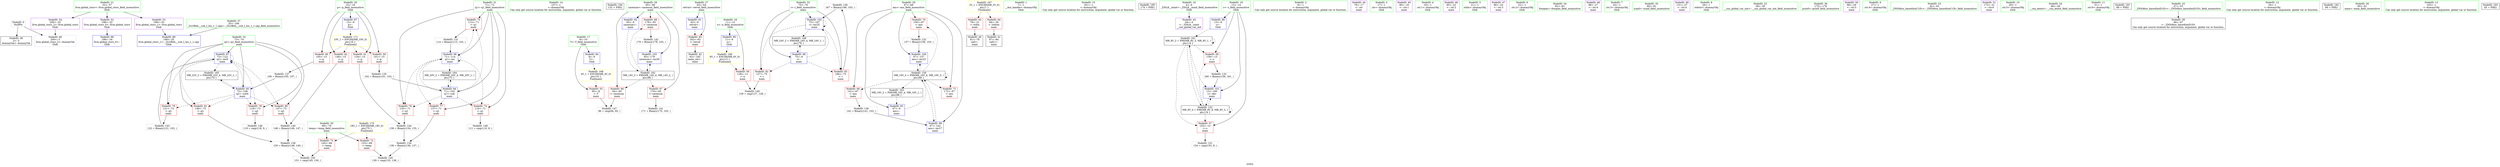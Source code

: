 digraph "SVFG" {
	label="SVFG";

	Node0x565135f77530 [shape=record,color=grey,label="{NodeID: 0\nNullPtr}"];
	Node0x565135f77530 -> Node0x565135f8eed0[style=solid];
	Node0x565135f77530 -> Node0x565135f92b40[style=solid];
	Node0x565135f8f820 [shape=record,color=blue,label="{NodeID: 97\n73\<--122\nq2\<--inc9\nmain\n}"];
	Node0x565135f8f820 -> Node0x565135f92060[style=dashed];
	Node0x565135f8f820 -> Node0x565135f92130[style=dashed];
	Node0x565135f8f820 -> Node0x565135f92200[style=dashed];
	Node0x565135f8f820 -> Node0x565135f922d0[style=dashed];
	Node0x565135f8f820 -> Node0x565135f8f820[style=dashed];
	Node0x565135f8f820 -> Node0x565135fa0470[style=dashed];
	Node0x565135f8dbb0 [shape=record,color=green,label="{NodeID: 14\n107\<--1\n\<--dummyObj\nCan only get source location for instruction, argument, global var or function.}"];
	Node0x565135faa490 [shape=record,color=black,label="{NodeID: 194\n132 = PHI()\n}"];
	Node0x565135f8e650 [shape=record,color=green,label="{NodeID: 28\n65\<--66\ncasenum\<--casenum_field_insensitive\nmain\n}"];
	Node0x565135f8e650 -> Node0x565135f916a0[style=solid];
	Node0x565135f8e650 -> Node0x565135f91770[style=solid];
	Node0x565135f8e650 -> Node0x565135f91840[style=solid];
	Node0x565135f8e650 -> Node0x565135f92d10[style=solid];
	Node0x565135f8e650 -> Node0x565135f8fd00[style=solid];
	Node0x565135f8f270 [shape=record,color=black,label="{NodeID: 42\n62\<--182\nmain_ret\<--\nmain\n}"];
	Node0x565135f900f0 [shape=record,color=grey,label="{NodeID: 139\n167 = Binary(166, 103, )\n}"];
	Node0x565135f900f0 -> Node0x565135f8fc30[style=solid];
	Node0x565135f90e80 [shape=record,color=red,label="{NodeID: 56\n128\<--11\n\<--n\nmain\n}"];
	Node0x565135f90e80 -> Node0x565135f97670[style=solid];
	Node0x565135f919e0 [shape=record,color=red,label="{NodeID: 70\n156\<--67\n\<--ans\nmain\n}"];
	Node0x565135f919e0 -> Node0x565135f95520[style=solid];
	Node0x565135fa0e70 [shape=record,color=yellow,style=double,label="{NodeID: 167\n2V_1 = ENCHI(MR_2V_0)\npts\{1 \}\nFun[main]}"];
	Node0x565135fa0e70 -> Node0x565135f91430[style=dashed];
	Node0x565135fa0e70 -> Node0x565135f91500[style=dashed];
	Node0x565135f92540 [shape=record,color=blue,label="{NodeID: 84\n8\<--9\nT\<--\nGlob }"];
	Node0x565135f92540 -> Node0x565135fa1990[style=dashed];
	Node0x565135f76640 [shape=record,color=green,label="{NodeID: 1\n7\<--1\n__dso_handle\<--dummyObj\nGlob }"];
	Node0x565135f8f8f0 [shape=record,color=blue,label="{NodeID: 98\n75\<--9\ni\<--\nmain\n}"];
	Node0x565135f8f8f0 -> Node0x565135f923a0[style=dashed];
	Node0x565135f8f8f0 -> Node0x565135f92470[style=dashed];
	Node0x565135f8f8f0 -> Node0x565135f8fc30[style=dashed];
	Node0x565135f8f8f0 -> Node0x565135fa0970[style=dashed];
	Node0x565135f8dc40 [shape=record,color=green,label="{NodeID: 15\n161\<--1\n\<--dummyObj\nCan only get source location for instruction, argument, global var or function.}"];
	Node0x565135f93050 [shape=record,color=black,label="{NodeID: 195\n174 = PHI()\n}"];
	Node0x565135f8e720 [shape=record,color=green,label="{NodeID: 29\n67\<--68\nans\<--ans_field_insensitive\nmain\n}"];
	Node0x565135f8e720 -> Node0x565135f91910[style=solid];
	Node0x565135f8e720 -> Node0x565135f919e0[style=solid];
	Node0x565135f8e720 -> Node0x565135f91ab0[style=solid];
	Node0x565135f8e720 -> Node0x565135f92de0[style=solid];
	Node0x565135f8e720 -> Node0x565135f8f9c0[style=solid];
	Node0x565135f8e720 -> Node0x565135f8fa90[style=solid];
	Node0x565135f8f340 [shape=record,color=purple,label="{NodeID: 43\n44\<--4\n\<--_ZStL8__ioinit\n__cxx_global_var_init\n}"];
	Node0x565135f90270 [shape=record,color=grey,label="{NodeID: 140\n148 = Binary(146, 147, )\n}"];
	Node0x565135f90270 -> Node0x565135f8ff70[style=solid];
	Node0x565135f90f50 [shape=record,color=red,label="{NodeID: 57\n153\<--13\n\<--s\nmain\n}"];
	Node0x565135f90f50 -> Node0x565135f97970[style=solid];
	Node0x565135f91ab0 [shape=record,color=red,label="{NodeID: 71\n172\<--67\n\<--ans\nmain\n}"];
	Node0x565135fa1990 [shape=record,color=yellow,style=double,label="{NodeID: 168\n4V_1 = ENCHI(MR_4V_0)\npts\{10 \}\nFun[main]}"];
	Node0x565135fa1990 -> Node0x565135f90db0[style=dashed];
	Node0x565135f92640 [shape=record,color=blue,label="{NodeID: 85\n11\<--9\nn\<--\nGlob }"];
	Node0x565135f92640 -> Node0x565135fa1a70[style=dashed];
	Node0x565135f78e30 [shape=record,color=green,label="{NodeID: 2\n9\<--1\n\<--dummyObj\nCan only get source location for instruction, argument, global var or function.}"];
	Node0x565135f8f9c0 [shape=record,color=blue,label="{NodeID: 99\n67\<--142\nans\<--inc17\nmain\n}"];
	Node0x565135f8f9c0 -> Node0x565135f9e670[style=dashed];
	Node0x565135f8dcd0 [shape=record,color=green,label="{NodeID: 16\n4\<--6\n_ZStL8__ioinit\<--_ZStL8__ioinit_field_insensitive\nGlob }"];
	Node0x565135f8dcd0 -> Node0x565135f8f340[style=solid];
	Node0x565135f8e7f0 [shape=record,color=green,label="{NodeID: 30\n69\<--70\ntemp\<--temp_field_insensitive\nmain\n}"];
	Node0x565135f8e7f0 -> Node0x565135f91b80[style=solid];
	Node0x565135f8e7f0 -> Node0x565135f91c50[style=solid];
	Node0x565135f8f410 [shape=record,color=purple,label="{NodeID: 44\n79\<--17\n\<--.str\nmain\n}"];
	Node0x565135f903f0 [shape=record,color=grey,label="{NodeID: 141\n171 = Binary(170, 103, )\n}"];
	Node0x565135f91020 [shape=record,color=red,label="{NodeID: 58\n159\<--13\n\<--s\nmain\n}"];
	Node0x565135f91020 -> Node0x565135f956a0[style=solid];
	Node0x565135f91b80 [shape=record,color=red,label="{NodeID: 72\n133\<--69\n\<--temp\nmain\n}"];
	Node0x565135f91b80 -> Node0x565135f97070[style=solid];
	Node0x565135fa1a70 [shape=record,color=yellow,style=double,label="{NodeID: 169\n6V_1 = ENCHI(MR_6V_0)\npts\{12 \}\nFun[main]}"];
	Node0x565135fa1a70 -> Node0x565135f90e80[style=dashed];
	Node0x565135f92740 [shape=record,color=blue,label="{NodeID: 86\n13\<--9\ns\<--\nGlob }"];
	Node0x565135f92740 -> Node0x565135f9f070[style=dashed];
	Node0x565135f77850 [shape=record,color=green,label="{NodeID: 3\n17\<--1\n.str\<--dummyObj\nGlob }"];
	Node0x565135f8fa90 [shape=record,color=blue,label="{NodeID: 100\n67\<--157\nans\<--inc23\nmain\n}"];
	Node0x565135f8fa90 -> Node0x565135f9e670[style=dashed];
	Node0x565135f8dd60 [shape=record,color=green,label="{NodeID: 17\n8\<--10\nT\<--T_field_insensitive\nGlob }"];
	Node0x565135f8dd60 -> Node0x565135f90db0[style=solid];
	Node0x565135f8dd60 -> Node0x565135f92540[style=solid];
	Node0x565135f8e8c0 [shape=record,color=green,label="{NodeID: 31\n71\<--72\nq1\<--q1_field_insensitive\nmain\n}"];
	Node0x565135f8e8c0 -> Node0x565135f91d20[style=solid];
	Node0x565135f8e8c0 -> Node0x565135f91df0[style=solid];
	Node0x565135f8e8c0 -> Node0x565135f91ec0[style=solid];
	Node0x565135f8e8c0 -> Node0x565135f91f90[style=solid];
	Node0x565135f8e8c0 -> Node0x565135f92eb0[style=solid];
	Node0x565135f8e8c0 -> Node0x565135f8f750[style=solid];
	Node0x565135f8f4e0 [shape=record,color=purple,label="{NodeID: 45\n80\<--19\n\<--.str.1\nmain\n}"];
	Node0x565135f90570 [shape=record,color=grey,label="{NodeID: 142\n179 = Binary(178, 103, )\n}"];
	Node0x565135f90570 -> Node0x565135f8fd00[style=solid];
	Node0x565135f910f0 [shape=record,color=red,label="{NodeID: 59\n101\<--15\n\<--p\nmain\n}"];
	Node0x565135f910f0 -> Node0x565135f959a0[style=solid];
	Node0x565135f91c50 [shape=record,color=red,label="{NodeID: 73\n145\<--69\n\<--temp\nmain\n}"];
	Node0x565135f91c50 -> Node0x565135f977f0[style=solid];
	Node0x565135f92840 [shape=record,color=blue,label="{NodeID: 87\n15\<--9\np\<--\nGlob }"];
	Node0x565135f92840 -> Node0x565135fa1c30[style=dashed];
	Node0x565135f77e00 [shape=record,color=green,label="{NodeID: 4\n19\<--1\n.str.1\<--dummyObj\nGlob }"];
	Node0x565135f8fb60 [shape=record,color=blue,label="{NodeID: 101\n13\<--160\ns\<--dec\nmain\n}"];
	Node0x565135f8fb60 -> Node0x565135f9c370[style=dashed];
	Node0x565135f8de30 [shape=record,color=green,label="{NodeID: 18\n11\<--12\nn\<--n_field_insensitive\nGlob }"];
	Node0x565135f8de30 -> Node0x565135f90e80[style=solid];
	Node0x565135f8de30 -> Node0x565135f92640[style=solid];
	Node0x565135f8e990 [shape=record,color=green,label="{NodeID: 32\n73\<--74\nq2\<--q2_field_insensitive\nmain\n}"];
	Node0x565135f8e990 -> Node0x565135f92060[style=solid];
	Node0x565135f8e990 -> Node0x565135f92130[style=solid];
	Node0x565135f8e990 -> Node0x565135f92200[style=solid];
	Node0x565135f8e990 -> Node0x565135f922d0[style=solid];
	Node0x565135f8e990 -> Node0x565135f92f80[style=solid];
	Node0x565135f8e990 -> Node0x565135f8f820[style=solid];
	Node0x565135f8f5b0 [shape=record,color=purple,label="{NodeID: 46\n85\<--22\n\<--.str.2\nmain\n}"];
	Node0x565135f96df0 [shape=record,color=grey,label="{NodeID: 143\n122 = Binary(121, 103, )\n}"];
	Node0x565135f96df0 -> Node0x565135f8f820[style=solid];
	Node0x565135f911c0 [shape=record,color=red,label="{NodeID: 60\n105\<--15\n\<--p\nmain\n}"];
	Node0x565135f911c0 -> Node0x565135f95ca0[style=solid];
	Node0x565135f91d20 [shape=record,color=red,label="{NodeID: 74\n110\<--71\n\<--q1\nmain\n}"];
	Node0x565135f91d20 -> Node0x565135f974f0[style=solid];
	Node0x565135fa1c30 [shape=record,color=yellow,style=double,label="{NodeID: 171\n10V_1 = ENCHI(MR_10V_0)\npts\{16 \}\nFun[main]}"];
	Node0x565135fa1c30 -> Node0x565135f910f0[style=dashed];
	Node0x565135fa1c30 -> Node0x565135f911c0[style=dashed];
	Node0x565135fa1c30 -> Node0x565135f91290[style=dashed];
	Node0x565135fa1c30 -> Node0x565135f91360[style=dashed];
	Node0x565135f92940 [shape=record,color=blue,label="{NodeID: 88\n198\<--34\nllvm.global_ctors_0\<--\nGlob }"];
	Node0x565135f77c80 [shape=record,color=green,label="{NodeID: 5\n21\<--1\nstdin\<--dummyObj\nGlob }"];
	Node0x565135f8fc30 [shape=record,color=blue,label="{NodeID: 102\n75\<--167\ni\<--inc25\nmain\n}"];
	Node0x565135f8fc30 -> Node0x565135f923a0[style=dashed];
	Node0x565135f8fc30 -> Node0x565135f92470[style=dashed];
	Node0x565135f8fc30 -> Node0x565135f8fc30[style=dashed];
	Node0x565135f8fc30 -> Node0x565135fa0970[style=dashed];
	Node0x565135f8df00 [shape=record,color=green,label="{NodeID: 19\n13\<--14\ns\<--s_field_insensitive\nGlob }"];
	Node0x565135f8df00 -> Node0x565135f90f50[style=solid];
	Node0x565135f8df00 -> Node0x565135f91020[style=solid];
	Node0x565135f8df00 -> Node0x565135f92740[style=solid];
	Node0x565135f8df00 -> Node0x565135f8fb60[style=solid];
	Node0x565135f8ea60 [shape=record,color=green,label="{NodeID: 33\n75\<--76\ni\<--i_field_insensitive\nmain\n}"];
	Node0x565135f8ea60 -> Node0x565135f923a0[style=solid];
	Node0x565135f8ea60 -> Node0x565135f92470[style=solid];
	Node0x565135f8ea60 -> Node0x565135f8f8f0[style=solid];
	Node0x565135f8ea60 -> Node0x565135f8fc30[style=solid];
	Node0x565135f8f680 [shape=record,color=purple,label="{NodeID: 47\n86\<--24\n\<--.str.3\nmain\n}"];
	Node0x565135f96ef0 [shape=record,color=grey,label="{NodeID: 144\n136 = Binary(134, 135, )\n}"];
	Node0x565135f96ef0 -> Node0x565135f95820[style=solid];
	Node0x565135f91290 [shape=record,color=red,label="{NodeID: 61\n134\<--15\n\<--p\nmain\n}"];
	Node0x565135f91290 -> Node0x565135f96ef0[style=solid];
	Node0x565135f91df0 [shape=record,color=red,label="{NodeID: 75\n113\<--71\n\<--q1\nmain\n}"];
	Node0x565135f91df0 -> Node0x565135f953a0[style=solid];
	Node0x565135f92a40 [shape=record,color=blue,label="{NodeID: 89\n199\<--35\nllvm.global_ctors_1\<--_GLOBAL__sub_I_lxx_1_1.cpp\nGlob }"];
	Node0x565135f77d10 [shape=record,color=green,label="{NodeID: 6\n22\<--1\n.str.2\<--dummyObj\nGlob }"];
	Node0x565135f8fd00 [shape=record,color=blue,label="{NodeID: 103\n65\<--179\ncasenum\<--inc29\nmain\n}"];
	Node0x565135f8fd00 -> Node0x565135f9f570[style=dashed];
	Node0x565135f8dfd0 [shape=record,color=green,label="{NodeID: 20\n15\<--16\np\<--p_field_insensitive\nGlob }"];
	Node0x565135f8dfd0 -> Node0x565135f910f0[style=solid];
	Node0x565135f8dfd0 -> Node0x565135f911c0[style=solid];
	Node0x565135f8dfd0 -> Node0x565135f91290[style=solid];
	Node0x565135f8dfd0 -> Node0x565135f91360[style=solid];
	Node0x565135f8dfd0 -> Node0x565135f92840[style=solid];
	Node0x565135f8eb30 [shape=record,color=green,label="{NodeID: 34\n82\<--83\nfreopen\<--freopen_field_insensitive\n}"];
	Node0x565135f953a0 [shape=record,color=grey,label="{NodeID: 131\n114 = Binary(113, 103, )\n}"];
	Node0x565135f953a0 -> Node0x565135f8f750[style=solid];
	Node0x565135f90770 [shape=record,color=purple,label="{NodeID: 48\n88\<--27\n\<--.str.4\nmain\n}"];
	Node0x565135f97070 [shape=record,color=grey,label="{NodeID: 145\n139 = cmp(133, 138, )\n}"];
	Node0x565135f91360 [shape=record,color=red,label="{NodeID: 62\n146\<--15\n\<--p\nmain\n}"];
	Node0x565135f91360 -> Node0x565135f90270[style=solid];
	Node0x565135f9e670 [shape=record,color=black,label="{NodeID: 159\nMR_16V_4 = PHI(MR_16V_6, MR_16V_3, )\npts\{68 \}\n}"];
	Node0x565135f9e670 -> Node0x565135f91910[style=dashed];
	Node0x565135f9e670 -> Node0x565135f919e0[style=dashed];
	Node0x565135f9e670 -> Node0x565135f91ab0[style=dashed];
	Node0x565135f9e670 -> Node0x565135f8f9c0[style=dashed];
	Node0x565135f9e670 -> Node0x565135f8fa90[style=dashed];
	Node0x565135f9e670 -> Node0x565135f9e670[style=dashed];
	Node0x565135f9e670 -> Node0x565135f9fa70[style=dashed];
	Node0x565135f91ec0 [shape=record,color=red,label="{NodeID: 76\n135\<--71\n\<--q1\nmain\n}"];
	Node0x565135f91ec0 -> Node0x565135f96ef0[style=solid];
	Node0x565135f92b40 [shape=record,color=blue, style = dotted,label="{NodeID: 90\n200\<--3\nllvm.global_ctors_2\<--dummyVal\nGlob }"];
	Node0x565135f78ad0 [shape=record,color=green,label="{NodeID: 7\n24\<--1\n.str.3\<--dummyObj\nGlob }"];
	Node0x565135f8e0a0 [shape=record,color=green,label="{NodeID: 21\n33\<--37\nllvm.global_ctors\<--llvm.global_ctors_field_insensitive\nGlob }"];
	Node0x565135f8e0a0 -> Node0x565135f90ab0[style=solid];
	Node0x565135f8e0a0 -> Node0x565135f90bb0[style=solid];
	Node0x565135f8e0a0 -> Node0x565135f90cb0[style=solid];
	Node0x565135f8ec00 [shape=record,color=green,label="{NodeID: 35\n90\<--91\nscanf\<--scanf_field_insensitive\n}"];
	Node0x565135f95520 [shape=record,color=grey,label="{NodeID: 132\n157 = Binary(156, 103, )\n}"];
	Node0x565135f95520 -> Node0x565135f8fa90[style=solid];
	Node0x565135f90840 [shape=record,color=purple,label="{NodeID: 49\n131\<--27\n\<--.str.4\nmain\n}"];
	Node0x565135f971f0 [shape=record,color=grey,label="{NodeID: 146\n119 = cmp(118, 9, )\n}"];
	Node0x565135f91430 [shape=record,color=red,label="{NodeID: 63\n78\<--21\n\<--stdin\nmain\n}"];
	Node0x565135f91430 -> Node0x565135f8f0d0[style=solid];
	Node0x565135f91f90 [shape=record,color=red,label="{NodeID: 77\n137\<--71\n\<--q1\nmain\n}"];
	Node0x565135f91f90 -> Node0x565135f95820[style=solid];
	Node0x565135f92c40 [shape=record,color=blue,label="{NodeID: 91\n63\<--9\nretval\<--\nmain\n}"];
	Node0x565135f92c40 -> Node0x565135f915d0[style=dashed];
	Node0x565135f78b60 [shape=record,color=green,label="{NodeID: 8\n26\<--1\nstdout\<--dummyObj\nGlob }"];
	Node0x565135f8e170 [shape=record,color=green,label="{NodeID: 22\n38\<--39\n__cxx_global_var_init\<--__cxx_global_var_init_field_insensitive\n}"];
	Node0x565135f8ecd0 [shape=record,color=green,label="{NodeID: 36\n175\<--176\nprintf\<--printf_field_insensitive\n}"];
	Node0x565135f956a0 [shape=record,color=grey,label="{NodeID: 133\n160 = Binary(159, 161, )\n}"];
	Node0x565135f956a0 -> Node0x565135f8fb60[style=solid];
	Node0x565135f90910 [shape=record,color=purple,label="{NodeID: 50\n98\<--29\n\<--.str.5\nmain\n}"];
	Node0x565135f97370 [shape=record,color=grey,label="{NodeID: 147\n96 = cmp(94, 95, )\n}"];
	Node0x565135f91500 [shape=record,color=red,label="{NodeID: 64\n84\<--26\n\<--stdout\nmain\n}"];
	Node0x565135f91500 -> Node0x565135f8f1a0[style=solid];
	Node0x565135f9f070 [shape=record,color=black,label="{NodeID: 161\nMR_8V_2 = PHI(MR_8V_3, MR_8V_1, )\npts\{14 \}\n}"];
	Node0x565135f9f070 -> Node0x565135f90f50[style=dashed];
	Node0x565135f9f070 -> Node0x565135f91020[style=dashed];
	Node0x565135f9f070 -> Node0x565135f8fb60[style=dashed];
	Node0x565135f9f070 -> Node0x565135f9c370[style=dashed];
	Node0x565135f9f070 -> Node0x565135f9f070[style=dashed];
	Node0x565135f92060 [shape=record,color=red,label="{NodeID: 78\n118\<--73\n\<--q2\nmain\n}"];
	Node0x565135f92060 -> Node0x565135f971f0[style=solid];
	Node0x565135fa1fb0 [shape=record,color=yellow,style=double,label="{NodeID: 175\n18V_1 = ENCHI(MR_18V_0)\npts\{70 \}\nFun[main]}"];
	Node0x565135fa1fb0 -> Node0x565135f91b80[style=dashed];
	Node0x565135fa1fb0 -> Node0x565135f91c50[style=dashed];
	Node0x565135f92d10 [shape=record,color=blue,label="{NodeID: 92\n65\<--9\ncasenum\<--\nmain\n}"];
	Node0x565135f92d10 -> Node0x565135f9f570[style=dashed];
	Node0x565135f78bf0 [shape=record,color=green,label="{NodeID: 9\n27\<--1\n.str.4\<--dummyObj\nGlob }"];
	Node0x565135f8e240 [shape=record,color=green,label="{NodeID: 23\n42\<--43\n_ZNSt8ios_base4InitC1Ev\<--_ZNSt8ios_base4InitC1Ev_field_insensitive\n}"];
	Node0x565135f8edd0 [shape=record,color=green,label="{NodeID: 37\n35\<--194\n_GLOBAL__sub_I_lxx_1_1.cpp\<--_GLOBAL__sub_I_lxx_1_1.cpp_field_insensitive\n}"];
	Node0x565135f8edd0 -> Node0x565135f92a40[style=solid];
	Node0x565135f95820 [shape=record,color=grey,label="{NodeID: 134\n138 = Binary(136, 137, )\n}"];
	Node0x565135f95820 -> Node0x565135f97070[style=solid];
	Node0x565135f909e0 [shape=record,color=purple,label="{NodeID: 51\n173\<--31\n\<--.str.6\nmain\n}"];
	Node0x565135f974f0 [shape=record,color=grey,label="{NodeID: 148\n111 = cmp(110, 9, )\n}"];
	Node0x565135f915d0 [shape=record,color=red,label="{NodeID: 65\n182\<--63\n\<--retval\nmain\n}"];
	Node0x565135f915d0 -> Node0x565135f8f270[style=solid];
	Node0x565135f9f570 [shape=record,color=black,label="{NodeID: 162\nMR_14V_3 = PHI(MR_14V_4, MR_14V_2, )\npts\{66 \}\n}"];
	Node0x565135f9f570 -> Node0x565135f916a0[style=dashed];
	Node0x565135f9f570 -> Node0x565135f91770[style=dashed];
	Node0x565135f9f570 -> Node0x565135f91840[style=dashed];
	Node0x565135f9f570 -> Node0x565135f8fd00[style=dashed];
	Node0x565135f92130 [shape=record,color=red,label="{NodeID: 79\n121\<--73\n\<--q2\nmain\n}"];
	Node0x565135f92130 -> Node0x565135f96df0[style=solid];
	Node0x565135f92de0 [shape=record,color=blue,label="{NodeID: 93\n67\<--9\nans\<--\nmain\n}"];
	Node0x565135f92de0 -> Node0x565135f9e670[style=dashed];
	Node0x565135f77980 [shape=record,color=green,label="{NodeID: 10\n29\<--1\n.str.5\<--dummyObj\nGlob }"];
	Node0x565135f8e310 [shape=record,color=green,label="{NodeID: 24\n48\<--49\n__cxa_atexit\<--__cxa_atexit_field_insensitive\n}"];
	Node0x565135f8eed0 [shape=record,color=black,label="{NodeID: 38\n2\<--3\ndummyVal\<--dummyVal\n}"];
	Node0x565135f959a0 [shape=record,color=grey,label="{NodeID: 135\n102 = Binary(101, 103, )\n}"];
	Node0x565135f959a0 -> Node0x565135f92eb0[style=solid];
	Node0x565135f90ab0 [shape=record,color=purple,label="{NodeID: 52\n198\<--33\nllvm.global_ctors_0\<--llvm.global_ctors\nGlob }"];
	Node0x565135f90ab0 -> Node0x565135f92940[style=solid];
	Node0x565135f97670 [shape=record,color=grey,label="{NodeID: 149\n129 = cmp(127, 128, )\n}"];
	Node0x565135f916a0 [shape=record,color=red,label="{NodeID: 66\n94\<--65\n\<--casenum\nmain\n}"];
	Node0x565135f916a0 -> Node0x565135f97370[style=solid];
	Node0x565135f9fa70 [shape=record,color=black,label="{NodeID: 163\nMR_16V_2 = PHI(MR_16V_4, MR_16V_1, )\npts\{68 \}\n}"];
	Node0x565135f9fa70 -> Node0x565135f92de0[style=dashed];
	Node0x565135f92200 [shape=record,color=red,label="{NodeID: 80\n147\<--73\n\<--q2\nmain\n}"];
	Node0x565135f92200 -> Node0x565135f90270[style=solid];
	Node0x565135f92eb0 [shape=record,color=blue,label="{NodeID: 94\n71\<--102\nq1\<--sub\nmain\n}"];
	Node0x565135f92eb0 -> Node0x565135f91d20[style=dashed];
	Node0x565135f92eb0 -> Node0x565135f91df0[style=dashed];
	Node0x565135f92eb0 -> Node0x565135f91ec0[style=dashed];
	Node0x565135f92eb0 -> Node0x565135f91f90[style=dashed];
	Node0x565135f92eb0 -> Node0x565135f8f750[style=dashed];
	Node0x565135f92eb0 -> Node0x565135f9ff70[style=dashed];
	Node0x565135f77a10 [shape=record,color=green,label="{NodeID: 11\n31\<--1\n.str.6\<--dummyObj\nGlob }"];
	Node0x565135faabf0 [shape=record,color=black,label="{NodeID: 191\n89 = PHI()\n}"];
	Node0x565135f8e3e0 [shape=record,color=green,label="{NodeID: 25\n47\<--53\n_ZNSt8ios_base4InitD1Ev\<--_ZNSt8ios_base4InitD1Ev_field_insensitive\n}"];
	Node0x565135f8e3e0 -> Node0x565135f8efd0[style=solid];
	Node0x565135f8efd0 [shape=record,color=black,label="{NodeID: 39\n46\<--47\n\<--_ZNSt8ios_base4InitD1Ev\nCan only get source location for instruction, argument, global var or function.}"];
	Node0x565135f95b20 [shape=record,color=grey,label="{NodeID: 136\n142 = Binary(141, 103, )\n}"];
	Node0x565135f95b20 -> Node0x565135f8f9c0[style=solid];
	Node0x565135f90bb0 [shape=record,color=purple,label="{NodeID: 53\n199\<--33\nllvm.global_ctors_1\<--llvm.global_ctors\nGlob }"];
	Node0x565135f90bb0 -> Node0x565135f92a40[style=solid];
	Node0x565135f977f0 [shape=record,color=grey,label="{NodeID: 150\n151 = cmp(145, 150, )\n}"];
	Node0x565135f91770 [shape=record,color=red,label="{NodeID: 67\n170\<--65\n\<--casenum\nmain\n}"];
	Node0x565135f91770 -> Node0x565135f903f0[style=solid];
	Node0x565135f9ff70 [shape=record,color=black,label="{NodeID: 164\nMR_20V_2 = PHI(MR_20V_4, MR_20V_1, )\npts\{72 \}\n}"];
	Node0x565135f9ff70 -> Node0x565135f92eb0[style=dashed];
	Node0x565135f922d0 [shape=record,color=red,label="{NodeID: 81\n149\<--73\n\<--q2\nmain\n}"];
	Node0x565135f922d0 -> Node0x565135f8ff70[style=solid];
	Node0x565135f92f80 [shape=record,color=blue,label="{NodeID: 95\n73\<--106\nq2\<--sub4\nmain\n}"];
	Node0x565135f92f80 -> Node0x565135f92060[style=dashed];
	Node0x565135f92f80 -> Node0x565135f92130[style=dashed];
	Node0x565135f92f80 -> Node0x565135f92200[style=dashed];
	Node0x565135f92f80 -> Node0x565135f922d0[style=dashed];
	Node0x565135f92f80 -> Node0x565135f8f820[style=dashed];
	Node0x565135f92f80 -> Node0x565135fa0470[style=dashed];
	Node0x565135f77ae0 [shape=record,color=green,label="{NodeID: 12\n34\<--1\n\<--dummyObj\nCan only get source location for instruction, argument, global var or function.}"];
	Node0x565135faa290 [shape=record,color=black,label="{NodeID: 192\n99 = PHI()\n}"];
	Node0x565135f8e4b0 [shape=record,color=green,label="{NodeID: 26\n60\<--61\nmain\<--main_field_insensitive\n}"];
	Node0x565135f8f0d0 [shape=record,color=black,label="{NodeID: 40\n81\<--78\ncall\<--\nmain\n}"];
	Node0x565135f95ca0 [shape=record,color=grey,label="{NodeID: 137\n106 = Binary(105, 107, )\n}"];
	Node0x565135f95ca0 -> Node0x565135f92f80[style=solid];
	Node0x565135f90cb0 [shape=record,color=purple,label="{NodeID: 54\n200\<--33\nllvm.global_ctors_2\<--llvm.global_ctors\nGlob }"];
	Node0x565135f90cb0 -> Node0x565135f92b40[style=solid];
	Node0x565135f97970 [shape=record,color=grey,label="{NodeID: 151\n154 = cmp(153, 9, )\n}"];
	Node0x565135f91840 [shape=record,color=red,label="{NodeID: 68\n178\<--65\n\<--casenum\nmain\n}"];
	Node0x565135f91840 -> Node0x565135f90570[style=solid];
	Node0x565135fa0470 [shape=record,color=black,label="{NodeID: 165\nMR_22V_2 = PHI(MR_22V_4, MR_22V_1, )\npts\{74 \}\n}"];
	Node0x565135fa0470 -> Node0x565135f92f80[style=dashed];
	Node0x565135f923a0 [shape=record,color=red,label="{NodeID: 82\n127\<--75\n\<--i\nmain\n}"];
	Node0x565135f923a0 -> Node0x565135f97670[style=solid];
	Node0x565135f8f750 [shape=record,color=blue,label="{NodeID: 96\n71\<--114\nq1\<--inc\nmain\n}"];
	Node0x565135f8f750 -> Node0x565135f91d20[style=dashed];
	Node0x565135f8f750 -> Node0x565135f91df0[style=dashed];
	Node0x565135f8f750 -> Node0x565135f91ec0[style=dashed];
	Node0x565135f8f750 -> Node0x565135f91f90[style=dashed];
	Node0x565135f8f750 -> Node0x565135f8f750[style=dashed];
	Node0x565135f8f750 -> Node0x565135f9ff70[style=dashed];
	Node0x565135f8db20 [shape=record,color=green,label="{NodeID: 13\n103\<--1\n\<--dummyObj\nCan only get source location for instruction, argument, global var or function.}"];
	Node0x565135faa390 [shape=record,color=black,label="{NodeID: 193\n45 = PHI()\n}"];
	Node0x565135f8e580 [shape=record,color=green,label="{NodeID: 27\n63\<--64\nretval\<--retval_field_insensitive\nmain\n}"];
	Node0x565135f8e580 -> Node0x565135f915d0[style=solid];
	Node0x565135f8e580 -> Node0x565135f92c40[style=solid];
	Node0x565135f8f1a0 [shape=record,color=black,label="{NodeID: 41\n87\<--84\ncall1\<--\nmain\n}"];
	Node0x565135f8ff70 [shape=record,color=grey,label="{NodeID: 138\n150 = Binary(148, 149, )\n}"];
	Node0x565135f8ff70 -> Node0x565135f977f0[style=solid];
	Node0x565135f90db0 [shape=record,color=red,label="{NodeID: 55\n95\<--8\n\<--T\nmain\n}"];
	Node0x565135f90db0 -> Node0x565135f97370[style=solid];
	Node0x565135f9c370 [shape=record,color=black,label="{NodeID: 152\nMR_8V_4 = PHI(MR_8V_6, MR_8V_3, )\npts\{14 \}\n}"];
	Node0x565135f9c370 -> Node0x565135f90f50[style=dashed];
	Node0x565135f9c370 -> Node0x565135f91020[style=dashed];
	Node0x565135f9c370 -> Node0x565135f8fb60[style=dashed];
	Node0x565135f9c370 -> Node0x565135f9c370[style=dashed];
	Node0x565135f9c370 -> Node0x565135f9f070[style=dashed];
	Node0x565135f91910 [shape=record,color=red,label="{NodeID: 69\n141\<--67\n\<--ans\nmain\n}"];
	Node0x565135f91910 -> Node0x565135f95b20[style=solid];
	Node0x565135fa0970 [shape=record,color=black,label="{NodeID: 166\nMR_24V_2 = PHI(MR_24V_4, MR_24V_1, )\npts\{76 \}\n}"];
	Node0x565135fa0970 -> Node0x565135f8f8f0[style=dashed];
	Node0x565135f92470 [shape=record,color=red,label="{NodeID: 83\n166\<--75\n\<--i\nmain\n}"];
	Node0x565135f92470 -> Node0x565135f900f0[style=solid];
}

